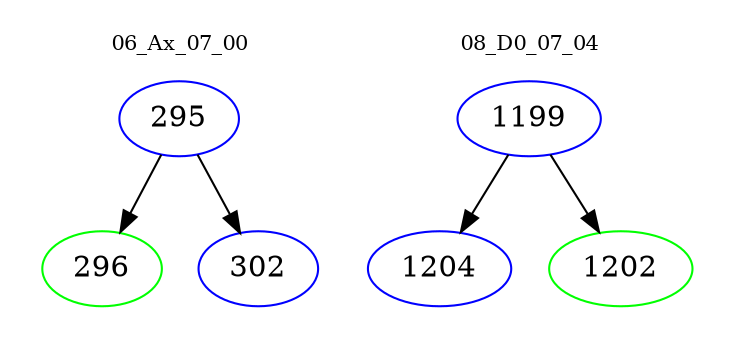 digraph{
subgraph cluster_0 {
color = white
label = "06_Ax_07_00";
fontsize=10;
T0_295 [label="295", color="blue"]
T0_295 -> T0_296 [color="black"]
T0_296 [label="296", color="green"]
T0_295 -> T0_302 [color="black"]
T0_302 [label="302", color="blue"]
}
subgraph cluster_1 {
color = white
label = "08_D0_07_04";
fontsize=10;
T1_1199 [label="1199", color="blue"]
T1_1199 -> T1_1204 [color="black"]
T1_1204 [label="1204", color="blue"]
T1_1199 -> T1_1202 [color="black"]
T1_1202 [label="1202", color="green"]
}
}
